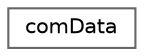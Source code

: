 digraph "Graphical Class Hierarchy"
{
 // LATEX_PDF_SIZE
  bgcolor="transparent";
  edge [fontname=Helvetica,fontsize=10,labelfontname=Helvetica,labelfontsize=10];
  node [fontname=Helvetica,fontsize=10,shape=box,height=0.2,width=0.4];
  rankdir="LR";
  Node0 [id="Node000000",label="comData",height=0.2,width=0.4,color="grey40", fillcolor="white", style="filled",URL="$struct_open_sim_1_1com_data.html",tooltip=" "];
}
